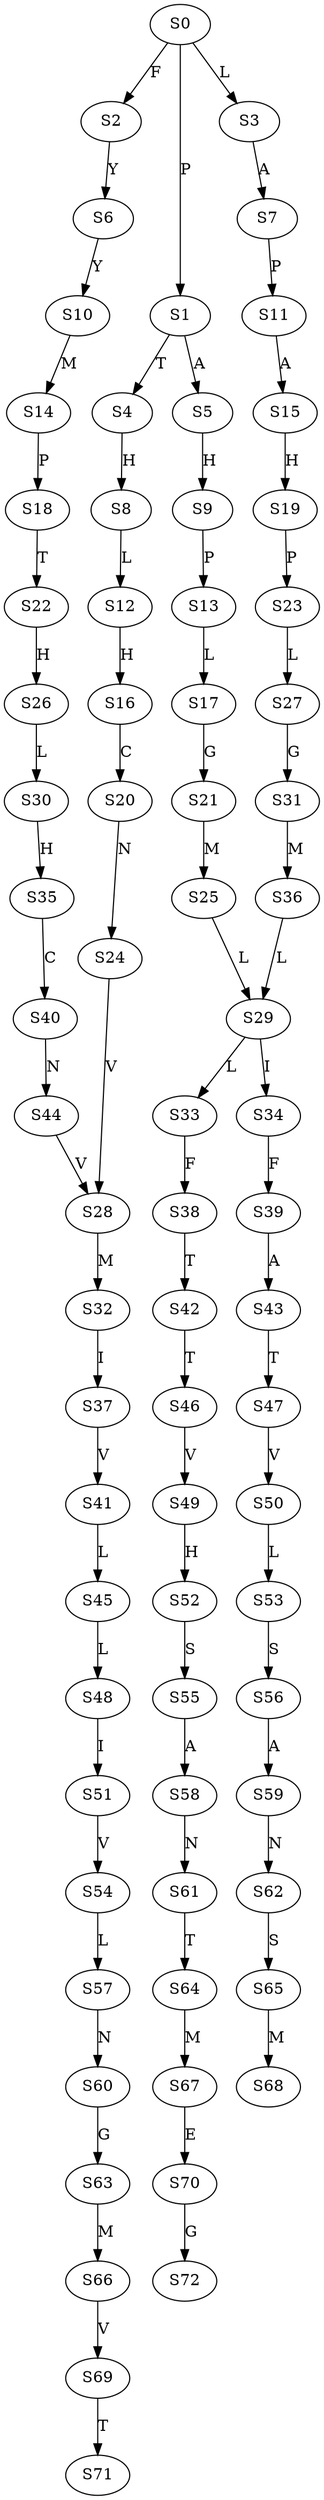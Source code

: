 strict digraph  {
	S0 -> S1 [ label = P ];
	S0 -> S2 [ label = F ];
	S0 -> S3 [ label = L ];
	S1 -> S4 [ label = T ];
	S1 -> S5 [ label = A ];
	S2 -> S6 [ label = Y ];
	S3 -> S7 [ label = A ];
	S4 -> S8 [ label = H ];
	S5 -> S9 [ label = H ];
	S6 -> S10 [ label = Y ];
	S7 -> S11 [ label = P ];
	S8 -> S12 [ label = L ];
	S9 -> S13 [ label = P ];
	S10 -> S14 [ label = M ];
	S11 -> S15 [ label = A ];
	S12 -> S16 [ label = H ];
	S13 -> S17 [ label = L ];
	S14 -> S18 [ label = P ];
	S15 -> S19 [ label = H ];
	S16 -> S20 [ label = C ];
	S17 -> S21 [ label = G ];
	S18 -> S22 [ label = T ];
	S19 -> S23 [ label = P ];
	S20 -> S24 [ label = N ];
	S21 -> S25 [ label = M ];
	S22 -> S26 [ label = H ];
	S23 -> S27 [ label = L ];
	S24 -> S28 [ label = V ];
	S25 -> S29 [ label = L ];
	S26 -> S30 [ label = L ];
	S27 -> S31 [ label = G ];
	S28 -> S32 [ label = M ];
	S29 -> S33 [ label = L ];
	S29 -> S34 [ label = I ];
	S30 -> S35 [ label = H ];
	S31 -> S36 [ label = M ];
	S32 -> S37 [ label = I ];
	S33 -> S38 [ label = F ];
	S34 -> S39 [ label = F ];
	S35 -> S40 [ label = C ];
	S36 -> S29 [ label = L ];
	S37 -> S41 [ label = V ];
	S38 -> S42 [ label = T ];
	S39 -> S43 [ label = A ];
	S40 -> S44 [ label = N ];
	S41 -> S45 [ label = L ];
	S42 -> S46 [ label = T ];
	S43 -> S47 [ label = T ];
	S44 -> S28 [ label = V ];
	S45 -> S48 [ label = L ];
	S46 -> S49 [ label = V ];
	S47 -> S50 [ label = V ];
	S48 -> S51 [ label = I ];
	S49 -> S52 [ label = H ];
	S50 -> S53 [ label = L ];
	S51 -> S54 [ label = V ];
	S52 -> S55 [ label = S ];
	S53 -> S56 [ label = S ];
	S54 -> S57 [ label = L ];
	S55 -> S58 [ label = A ];
	S56 -> S59 [ label = A ];
	S57 -> S60 [ label = N ];
	S58 -> S61 [ label = N ];
	S59 -> S62 [ label = N ];
	S60 -> S63 [ label = G ];
	S61 -> S64 [ label = T ];
	S62 -> S65 [ label = S ];
	S63 -> S66 [ label = M ];
	S64 -> S67 [ label = M ];
	S65 -> S68 [ label = M ];
	S66 -> S69 [ label = V ];
	S67 -> S70 [ label = E ];
	S69 -> S71 [ label = T ];
	S70 -> S72 [ label = G ];
}
